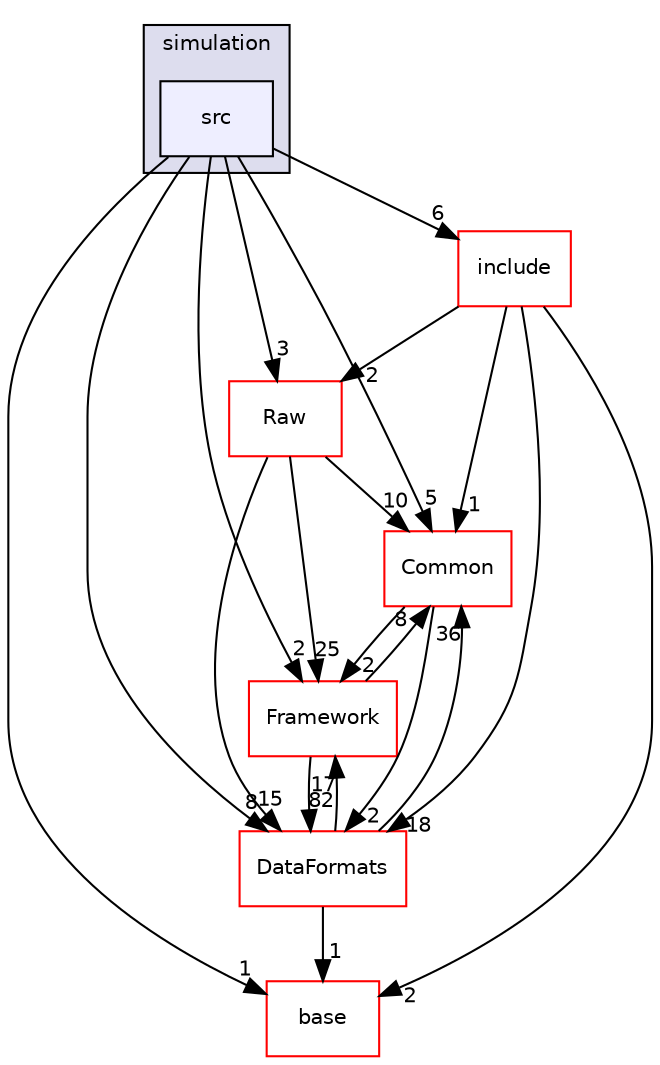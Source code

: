 digraph "/home/travis/build/AliceO2Group/AliceO2/Detectors/FIT/FT0/simulation/src" {
  bgcolor=transparent;
  compound=true
  node [ fontsize="10", fontname="Helvetica"];
  edge [ labelfontsize="10", labelfontname="Helvetica"];
  subgraph clusterdir_dde9e01e42e5df81e682067abb84b2d4 {
    graph [ bgcolor="#ddddee", pencolor="black", label="simulation" fontname="Helvetica", fontsize="10", URL="dir_dde9e01e42e5df81e682067abb84b2d4.html"]
  dir_bf62c39606f8fafa0737609fac123a3e [shape=box, label="src", style="filled", fillcolor="#eeeeff", pencolor="black", URL="dir_bf62c39606f8fafa0737609fac123a3e.html"];
  }
  dir_4ab6b4cc6a7edbff49100e9123df213f [shape=box label="Common" color="red" URL="dir_4ab6b4cc6a7edbff49100e9123df213f.html"];
  dir_63da1bf9cbb165deb85abc813a5acde9 [shape=box label="base" color="red" URL="dir_63da1bf9cbb165deb85abc813a5acde9.html"];
  dir_604320fddfc5f7c5f68b1318557d3be7 [shape=box label="include" color="red" URL="dir_604320fddfc5f7c5f68b1318557d3be7.html"];
  dir_bcbb2cf9a3d3d83e5515c82071a07177 [shape=box label="Framework" color="red" URL="dir_bcbb2cf9a3d3d83e5515c82071a07177.html"];
  dir_26637d1bd82229bc9ed97f7e706be743 [shape=box label="Raw" color="red" URL="dir_26637d1bd82229bc9ed97f7e706be743.html"];
  dir_2171f7ec022c5423887b07c69b2f5b48 [shape=box label="DataFormats" color="red" URL="dir_2171f7ec022c5423887b07c69b2f5b48.html"];
  dir_4ab6b4cc6a7edbff49100e9123df213f->dir_bcbb2cf9a3d3d83e5515c82071a07177 [headlabel="2", labeldistance=1.5 headhref="dir_000031_000015.html"];
  dir_4ab6b4cc6a7edbff49100e9123df213f->dir_2171f7ec022c5423887b07c69b2f5b48 [headlabel="2", labeldistance=1.5 headhref="dir_000031_000080.html"];
  dir_604320fddfc5f7c5f68b1318557d3be7->dir_4ab6b4cc6a7edbff49100e9123df213f [headlabel="1", labeldistance=1.5 headhref="dir_000289_000031.html"];
  dir_604320fddfc5f7c5f68b1318557d3be7->dir_63da1bf9cbb165deb85abc813a5acde9 [headlabel="2", labeldistance=1.5 headhref="dir_000289_000345.html"];
  dir_604320fddfc5f7c5f68b1318557d3be7->dir_26637d1bd82229bc9ed97f7e706be743 [headlabel="2", labeldistance=1.5 headhref="dir_000289_000606.html"];
  dir_604320fddfc5f7c5f68b1318557d3be7->dir_2171f7ec022c5423887b07c69b2f5b48 [headlabel="18", labeldistance=1.5 headhref="dir_000289_000080.html"];
  dir_bf62c39606f8fafa0737609fac123a3e->dir_4ab6b4cc6a7edbff49100e9123df213f [headlabel="5", labeldistance=1.5 headhref="dir_000330_000031.html"];
  dir_bf62c39606f8fafa0737609fac123a3e->dir_63da1bf9cbb165deb85abc813a5acde9 [headlabel="1", labeldistance=1.5 headhref="dir_000330_000345.html"];
  dir_bf62c39606f8fafa0737609fac123a3e->dir_604320fddfc5f7c5f68b1318557d3be7 [headlabel="6", labeldistance=1.5 headhref="dir_000330_000289.html"];
  dir_bf62c39606f8fafa0737609fac123a3e->dir_bcbb2cf9a3d3d83e5515c82071a07177 [headlabel="2", labeldistance=1.5 headhref="dir_000330_000015.html"];
  dir_bf62c39606f8fafa0737609fac123a3e->dir_26637d1bd82229bc9ed97f7e706be743 [headlabel="3", labeldistance=1.5 headhref="dir_000330_000606.html"];
  dir_bf62c39606f8fafa0737609fac123a3e->dir_2171f7ec022c5423887b07c69b2f5b48 [headlabel="8", labeldistance=1.5 headhref="dir_000330_000080.html"];
  dir_bcbb2cf9a3d3d83e5515c82071a07177->dir_4ab6b4cc6a7edbff49100e9123df213f [headlabel="8", labeldistance=1.5 headhref="dir_000015_000031.html"];
  dir_bcbb2cf9a3d3d83e5515c82071a07177->dir_2171f7ec022c5423887b07c69b2f5b48 [headlabel="82", labeldistance=1.5 headhref="dir_000015_000080.html"];
  dir_26637d1bd82229bc9ed97f7e706be743->dir_4ab6b4cc6a7edbff49100e9123df213f [headlabel="10", labeldistance=1.5 headhref="dir_000606_000031.html"];
  dir_26637d1bd82229bc9ed97f7e706be743->dir_bcbb2cf9a3d3d83e5515c82071a07177 [headlabel="25", labeldistance=1.5 headhref="dir_000606_000015.html"];
  dir_26637d1bd82229bc9ed97f7e706be743->dir_2171f7ec022c5423887b07c69b2f5b48 [headlabel="15", labeldistance=1.5 headhref="dir_000606_000080.html"];
  dir_2171f7ec022c5423887b07c69b2f5b48->dir_4ab6b4cc6a7edbff49100e9123df213f [headlabel="36", labeldistance=1.5 headhref="dir_000080_000031.html"];
  dir_2171f7ec022c5423887b07c69b2f5b48->dir_63da1bf9cbb165deb85abc813a5acde9 [headlabel="1", labeldistance=1.5 headhref="dir_000080_000345.html"];
  dir_2171f7ec022c5423887b07c69b2f5b48->dir_bcbb2cf9a3d3d83e5515c82071a07177 [headlabel="17", labeldistance=1.5 headhref="dir_000080_000015.html"];
}
